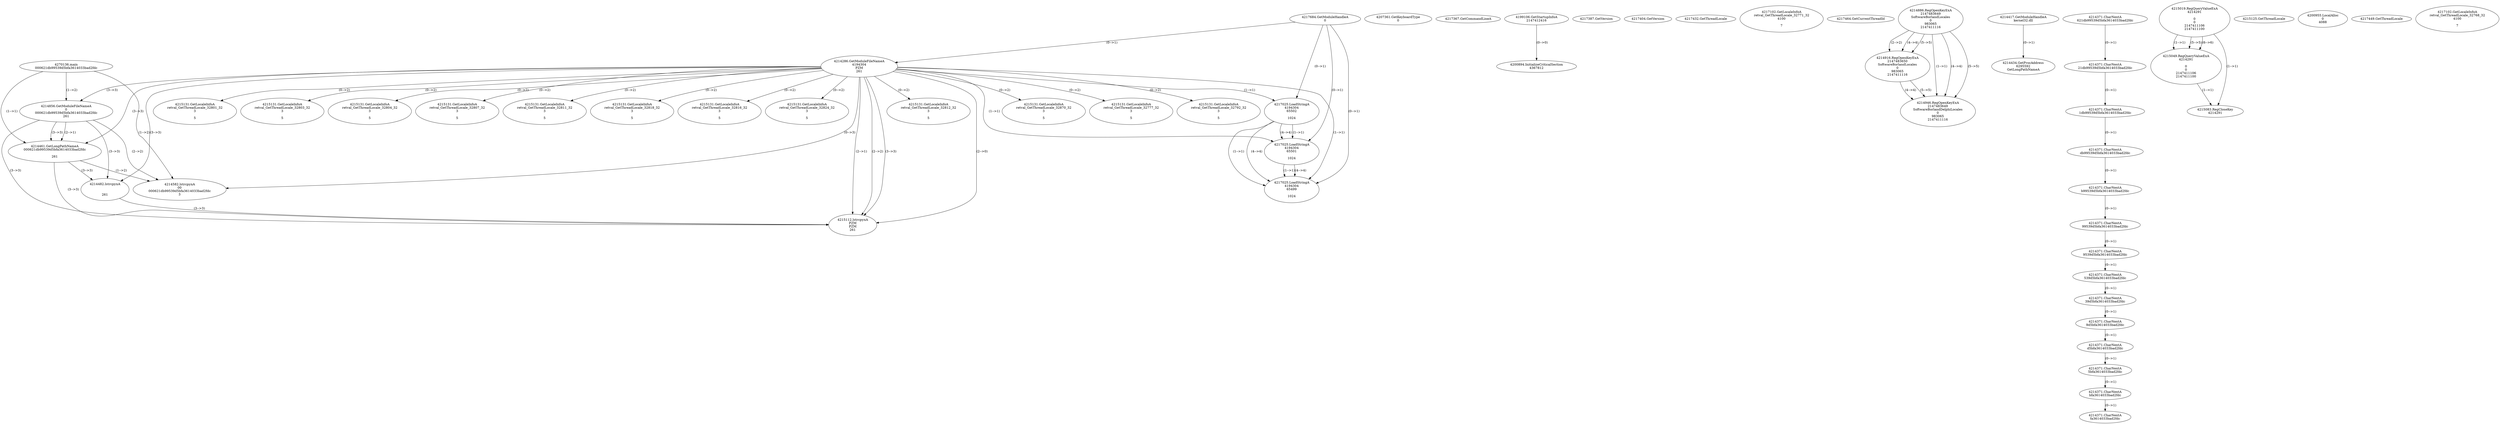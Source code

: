 // Global SCDG with merge call
digraph {
	0 [label="4270136.main
000621db99539d5bfa3614033bad2fdc"]
	1 [label="4217684.GetModuleHandleA
0"]
	2 [label="4207361.GetKeyboardType
0"]
	3 [label="4217367.GetCommandLineA
"]
	4 [label="4199106.GetStartupInfoA
2147412416"]
	5 [label="4217387.GetVersion
"]
	6 [label="4217404.GetVersion
"]
	7 [label="4217432.GetThreadLocale
"]
	8 [label="4217102.GetLocaleInfoA
retval_GetThreadLocale_32771_32
4100

7"]
	9 [label="4217464.GetCurrentThreadId
"]
	10 [label="4214286.GetModuleFileNameA
4194304
PZM
261"]
	1 -> 10 [label="(0-->1)"]
	11 [label="4214856.GetModuleFileNameA
0
000621db99539d5bfa3614033bad2fdc
261"]
	0 -> 11 [label="(1-->2)"]
	10 -> 11 [label="(3-->3)"]
	12 [label="4214886.RegOpenKeyExA
2147483649
Software\Borland\Locales
0
983065
2147411116"]
	13 [label="4214916.RegOpenKeyExA
2147483650
Software\Borland\Locales
0
983065
2147411116"]
	12 -> 13 [label="(2-->2)"]
	12 -> 13 [label="(4-->4)"]
	12 -> 13 [label="(5-->5)"]
	14 [label="4214946.RegOpenKeyExA
2147483649
Software\Borland\Delphi\Locales
0
983065
2147411116"]
	12 -> 14 [label="(1-->1)"]
	12 -> 14 [label="(4-->4)"]
	13 -> 14 [label="(4-->4)"]
	12 -> 14 [label="(5-->5)"]
	13 -> 14 [label="(5-->5)"]
	15 [label="4214417.GetModuleHandleA
kernel32.dll"]
	16 [label="4214434.GetProcAddress
6295592
GetLongPathNameA"]
	15 -> 16 [label="(0-->1)"]
	17 [label="4214461.GetLongPathNameA
000621db99539d5bfa3614033bad2fdc

261"]
	0 -> 17 [label="(1-->1)"]
	11 -> 17 [label="(2-->1)"]
	10 -> 17 [label="(3-->3)"]
	11 -> 17 [label="(3-->3)"]
	18 [label="4214582.lstrcpynA
00
000621db99539d5bfa3614033bad2fdc
3"]
	0 -> 18 [label="(1-->2)"]
	11 -> 18 [label="(2-->2)"]
	17 -> 18 [label="(1-->2)"]
	10 -> 18 [label="(0-->3)"]
	19 [label="4214371.CharNextA
621db99539d5bfa3614033bad2fdc"]
	20 [label="4214371.CharNextA
21db99539d5bfa3614033bad2fdc"]
	19 -> 20 [label="(0-->1)"]
	21 [label="4214371.CharNextA
1db99539d5bfa3614033bad2fdc"]
	20 -> 21 [label="(0-->1)"]
	22 [label="4214371.CharNextA
db99539d5bfa3614033bad2fdc"]
	21 -> 22 [label="(0-->1)"]
	23 [label="4214371.CharNextA
b99539d5bfa3614033bad2fdc"]
	22 -> 23 [label="(0-->1)"]
	24 [label="4214371.CharNextA
99539d5bfa3614033bad2fdc"]
	23 -> 24 [label="(0-->1)"]
	25 [label="4214371.CharNextA
9539d5bfa3614033bad2fdc"]
	24 -> 25 [label="(0-->1)"]
	26 [label="4214371.CharNextA
539d5bfa3614033bad2fdc"]
	25 -> 26 [label="(0-->1)"]
	27 [label="4214371.CharNextA
39d5bfa3614033bad2fdc"]
	26 -> 27 [label="(0-->1)"]
	28 [label="4214371.CharNextA
9d5bfa3614033bad2fdc"]
	27 -> 28 [label="(0-->1)"]
	29 [label="4214371.CharNextA
d5bfa3614033bad2fdc"]
	28 -> 29 [label="(0-->1)"]
	30 [label="4214371.CharNextA
5bfa3614033bad2fdc"]
	29 -> 30 [label="(0-->1)"]
	31 [label="4214371.CharNextA
bfa3614033bad2fdc"]
	30 -> 31 [label="(0-->1)"]
	32 [label="4214371.CharNextA
fa3614033bad2fdc"]
	31 -> 32 [label="(0-->1)"]
	33 [label="4214482.lstrcpynA


261"]
	10 -> 33 [label="(3-->3)"]
	11 -> 33 [label="(3-->3)"]
	17 -> 33 [label="(3-->3)"]
	34 [label="4215019.RegQueryValueExA
4214291

0
0
2147411106
2147411100"]
	35 [label="4215049.RegQueryValueExA
4214291

0
0
2147411106
2147411100"]
	34 -> 35 [label="(1-->1)"]
	34 -> 35 [label="(5-->5)"]
	34 -> 35 [label="(6-->6)"]
	36 [label="4215083.RegCloseKey
4214291"]
	34 -> 36 [label="(1-->1)"]
	35 -> 36 [label="(1-->1)"]
	37 [label="4215112.lstrcpynA
PZM
PZM
261"]
	10 -> 37 [label="(2-->1)"]
	10 -> 37 [label="(2-->2)"]
	10 -> 37 [label="(3-->3)"]
	11 -> 37 [label="(3-->3)"]
	17 -> 37 [label="(3-->3)"]
	33 -> 37 [label="(3-->3)"]
	10 -> 37 [label="(2-->0)"]
	38 [label="4215125.GetThreadLocale
"]
	39 [label="4215131.GetLocaleInfoA
retval_GetThreadLocale_32812_32
3

5"]
	10 -> 39 [label="(0-->2)"]
	40 [label="4217025.LoadStringA
4194304
65502

1024"]
	1 -> 40 [label="(0-->1)"]
	10 -> 40 [label="(1-->1)"]
	41 [label="4217025.LoadStringA
4194304
65501

1024"]
	1 -> 41 [label="(0-->1)"]
	10 -> 41 [label="(1-->1)"]
	40 -> 41 [label="(1-->1)"]
	40 -> 41 [label="(4-->4)"]
	42 [label="4217025.LoadStringA
4194304
65499

1024"]
	1 -> 42 [label="(0-->1)"]
	10 -> 42 [label="(1-->1)"]
	40 -> 42 [label="(1-->1)"]
	41 -> 42 [label="(1-->1)"]
	40 -> 42 [label="(4-->4)"]
	41 -> 42 [label="(4-->4)"]
	43 [label="4200894.InitializeCriticalSection
4367812"]
	4 -> 43 [label="(0-->0)"]
	44 [label="4200955.LocalAlloc
0
4088"]
	45 [label="4217449.GetThreadLocale
"]
	46 [label="4217102.GetLocaleInfoA
retval_GetThreadLocale_32768_32
4100

7"]
	47 [label="4215131.GetLocaleInfoA
retval_GetThreadLocale_32870_32
3

5"]
	10 -> 47 [label="(0-->2)"]
	48 [label="4215131.GetLocaleInfoA
retval_GetThreadLocale_32777_32
3

5"]
	10 -> 48 [label="(0-->2)"]
	49 [label="4215131.GetLocaleInfoA
retval_GetThreadLocale_32792_32
3

5"]
	10 -> 49 [label="(0-->2)"]
	50 [label="4215131.GetLocaleInfoA
retval_GetThreadLocale_32801_32
3

5"]
	10 -> 50 [label="(0-->2)"]
	51 [label="4215131.GetLocaleInfoA
retval_GetThreadLocale_32803_32
3

5"]
	10 -> 51 [label="(0-->2)"]
	52 [label="4215131.GetLocaleInfoA
retval_GetThreadLocale_32804_32
3

5"]
	10 -> 52 [label="(0-->2)"]
	53 [label="4215131.GetLocaleInfoA
retval_GetThreadLocale_32807_32
3

5"]
	10 -> 53 [label="(0-->2)"]
	54 [label="4215131.GetLocaleInfoA
retval_GetThreadLocale_32811_32
3

5"]
	10 -> 54 [label="(0-->2)"]
	55 [label="4215131.GetLocaleInfoA
retval_GetThreadLocale_32818_32
3

5"]
	10 -> 55 [label="(0-->2)"]
	56 [label="4215131.GetLocaleInfoA
retval_GetThreadLocale_32816_32
3

5"]
	10 -> 56 [label="(0-->2)"]
	57 [label="4215131.GetLocaleInfoA
retval_GetThreadLocale_32824_32
3

5"]
	10 -> 57 [label="(0-->2)"]
}
